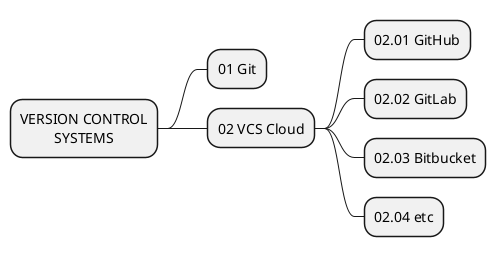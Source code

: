 @startmindmap VERSION CONTROL SYSTEMS
<style>
node {
    MaximumWidth 150
    HorizontalAlignment center
}
</style>

+ VERSION CONTROL SYSTEMS
++ 01 Git
++ 02 VCS Cloud
+++ 02.01 GitHub
+++ 02.02 GitLab
+++ 02.03 Bitbucket
+++ 02.04 etc

@endmindmap